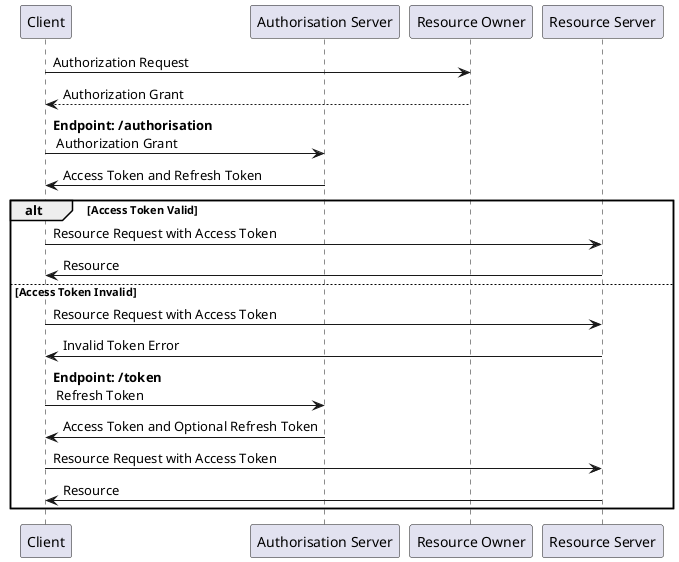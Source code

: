 @startuml

participant "Client" as client
participant "Authorisation Server" as authorisation_server
participant "Resource Owner" as resource_owner
participant "Resource Server" as resource_server

client -> resource_owner: Authorization Request
resource_owner --> client: Authorization Grant

client -> authorisation_server: **Endpoint: /authorisation** \n Authorization Grant
authorisation_server -> client: Access Token and Refresh Token

alt Access Token Valid

client -> resource_server: Resource Request with Access Token
resource_server -> client: Resource

else Access Token Invalid

client -> resource_server: Resource Request with Access Token
resource_server -> client: Invalid Token Error

client -> authorisation_server: **Endpoint: /token** \n Refresh Token
authorisation_server -> client: Access Token and Optional Refresh Token

client -> resource_server: Resource Request with Access Token
resource_server -> client: Resource

end

@enduml
